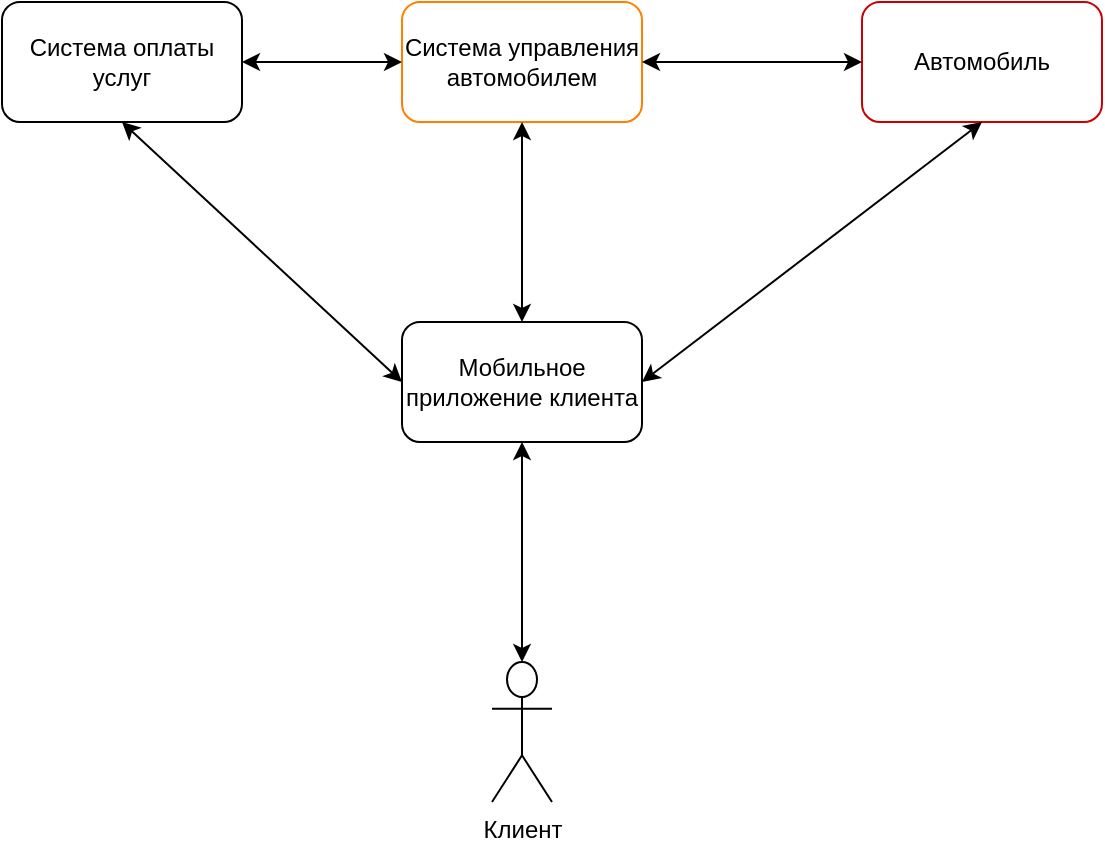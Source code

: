 <mxfile version="24.8.6">
  <diagram name="Страница — 1" id="OZGmpBdPjNzt0cD80gCw">
    <mxGraphModel dx="1002" dy="614" grid="1" gridSize="10" guides="1" tooltips="1" connect="1" arrows="1" fold="1" page="1" pageScale="1" pageWidth="827" pageHeight="1169" math="0" shadow="0">
      <root>
        <mxCell id="0" />
        <mxCell id="1" parent="0" />
        <mxCell id="8ZwSTPISTZKImBSQNSXm-21" value="Система оплаты услуг" style="rounded=1;whiteSpace=wrap;html=1;" vertex="1" parent="1">
          <mxGeometry x="140" y="90" width="120" height="60" as="geometry" />
        </mxCell>
        <mxCell id="8ZwSTPISTZKImBSQNSXm-22" value="Система управления автомобилем" style="rounded=1;whiteSpace=wrap;html=1;strokeColor=#FF8000;" vertex="1" parent="1">
          <mxGeometry x="340" y="90" width="120" height="60" as="geometry" />
        </mxCell>
        <mxCell id="8ZwSTPISTZKImBSQNSXm-23" value="Автомобиль" style="rounded=1;whiteSpace=wrap;html=1;strokeColor=#CC0000;" vertex="1" parent="1">
          <mxGeometry x="570" y="90" width="120" height="60" as="geometry" />
        </mxCell>
        <mxCell id="8ZwSTPISTZKImBSQNSXm-24" value="Мобильное приложение клиента" style="rounded=1;whiteSpace=wrap;html=1;" vertex="1" parent="1">
          <mxGeometry x="340" y="250" width="120" height="60" as="geometry" />
        </mxCell>
        <mxCell id="8ZwSTPISTZKImBSQNSXm-25" value="Клиент" style="shape=umlActor;verticalLabelPosition=bottom;verticalAlign=top;html=1;outlineConnect=0;" vertex="1" parent="1">
          <mxGeometry x="385" y="420" width="30" height="70" as="geometry" />
        </mxCell>
        <mxCell id="8ZwSTPISTZKImBSQNSXm-26" value="" style="endArrow=classic;startArrow=classic;html=1;rounded=0;entryX=0.5;entryY=1;entryDx=0;entryDy=0;" edge="1" parent="1" target="8ZwSTPISTZKImBSQNSXm-24">
          <mxGeometry width="50" height="50" relative="1" as="geometry">
            <mxPoint x="400" y="420" as="sourcePoint" />
            <mxPoint x="450" y="370" as="targetPoint" />
          </mxGeometry>
        </mxCell>
        <mxCell id="8ZwSTPISTZKImBSQNSXm-27" value="" style="endArrow=classic;startArrow=classic;html=1;rounded=0;exitX=0.5;exitY=0;exitDx=0;exitDy=0;entryX=0.5;entryY=1;entryDx=0;entryDy=0;" edge="1" parent="1" source="8ZwSTPISTZKImBSQNSXm-24" target="8ZwSTPISTZKImBSQNSXm-22">
          <mxGeometry width="50" height="50" relative="1" as="geometry">
            <mxPoint x="350" y="200" as="sourcePoint" />
            <mxPoint x="430" y="180" as="targetPoint" />
          </mxGeometry>
        </mxCell>
        <mxCell id="8ZwSTPISTZKImBSQNSXm-30" value="" style="endArrow=classic;startArrow=classic;html=1;rounded=0;entryX=0;entryY=0.5;entryDx=0;entryDy=0;exitX=0.5;exitY=1;exitDx=0;exitDy=0;" edge="1" parent="1" source="8ZwSTPISTZKImBSQNSXm-21" target="8ZwSTPISTZKImBSQNSXm-24">
          <mxGeometry width="50" height="50" relative="1" as="geometry">
            <mxPoint x="230" y="290" as="sourcePoint" />
            <mxPoint x="280" y="240" as="targetPoint" />
          </mxGeometry>
        </mxCell>
        <mxCell id="8ZwSTPISTZKImBSQNSXm-31" value="" style="endArrow=classic;startArrow=classic;html=1;rounded=0;" edge="1" parent="1" source="8ZwSTPISTZKImBSQNSXm-21" target="8ZwSTPISTZKImBSQNSXm-22">
          <mxGeometry width="50" height="50" relative="1" as="geometry">
            <mxPoint x="260" y="119.41" as="sourcePoint" />
            <mxPoint x="330" y="150" as="targetPoint" />
          </mxGeometry>
        </mxCell>
        <mxCell id="8ZwSTPISTZKImBSQNSXm-32" value="" style="endArrow=classic;startArrow=classic;html=1;rounded=0;entryX=0.5;entryY=1;entryDx=0;entryDy=0;exitX=1;exitY=0.5;exitDx=0;exitDy=0;" edge="1" parent="1" source="8ZwSTPISTZKImBSQNSXm-24" target="8ZwSTPISTZKImBSQNSXm-23">
          <mxGeometry width="50" height="50" relative="1" as="geometry">
            <mxPoint x="550" y="250" as="sourcePoint" />
            <mxPoint x="600" y="200" as="targetPoint" />
          </mxGeometry>
        </mxCell>
        <mxCell id="8ZwSTPISTZKImBSQNSXm-33" value="" style="endArrow=classic;startArrow=classic;html=1;rounded=0;exitX=1;exitY=0.5;exitDx=0;exitDy=0;entryX=0;entryY=0.5;entryDx=0;entryDy=0;" edge="1" parent="1" source="8ZwSTPISTZKImBSQNSXm-22" target="8ZwSTPISTZKImBSQNSXm-23">
          <mxGeometry width="50" height="50" relative="1" as="geometry">
            <mxPoint x="550" y="250" as="sourcePoint" />
            <mxPoint x="600" y="200" as="targetPoint" />
          </mxGeometry>
        </mxCell>
      </root>
    </mxGraphModel>
  </diagram>
</mxfile>
